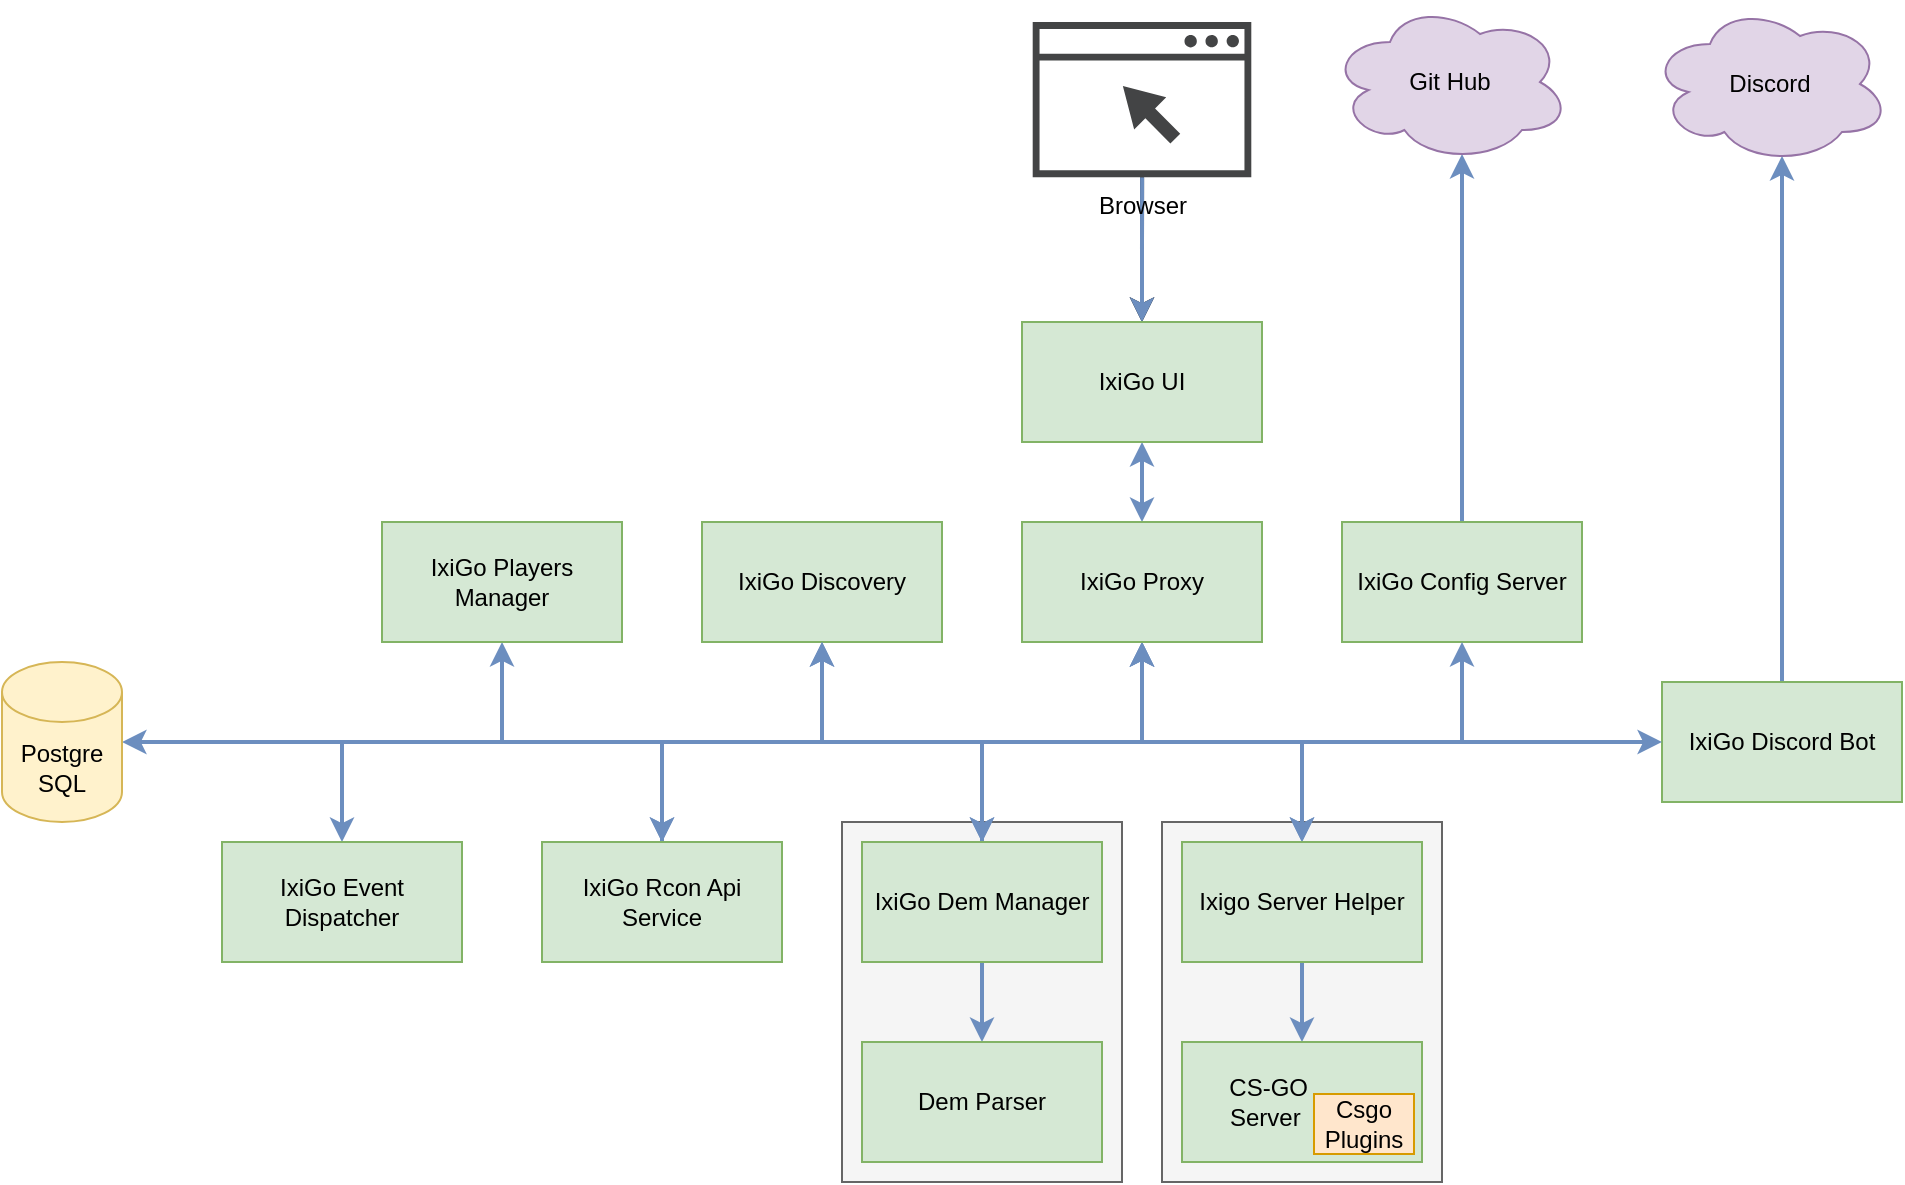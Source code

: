 <mxfile version="14.4.3" type="device"><diagram id="QthTcYhatjsJwfBfPGOI" name="Page-1"><mxGraphModel dx="2272" dy="822" grid="1" gridSize="10" guides="1" tooltips="1" connect="1" arrows="1" fold="1" page="1" pageScale="1" pageWidth="850" pageHeight="1100" math="0" shadow="0"><root><mxCell id="0"/><mxCell id="1" parent="0"/><mxCell id="-CWpgcHb2gBB3SApc6gQ-26" value="" style="rounded=0;whiteSpace=wrap;html=1;fillColor=#f5f5f5;strokeColor=#666666;fontColor=#333333;" parent="1" vertex="1"><mxGeometry x="390" y="510" width="140" height="180" as="geometry"/></mxCell><mxCell id="-CWpgcHb2gBB3SApc6gQ-24" value="" style="rounded=0;whiteSpace=wrap;html=1;fillColor=#f5f5f5;strokeColor=#666666;fontColor=#333333;" parent="1" vertex="1"><mxGeometry x="230" y="510" width="140" height="180" as="geometry"/></mxCell><mxCell id="-CWpgcHb2gBB3SApc6gQ-1" value="IxiGo Discovery" style="rounded=0;whiteSpace=wrap;html=1;fillColor=#d5e8d4;strokeColor=#82b366;" parent="1" vertex="1"><mxGeometry x="160" y="360" width="120" height="60" as="geometry"/></mxCell><mxCell id="-CWpgcHb2gBB3SApc6gQ-42" style="edgeStyle=orthogonalEdgeStyle;rounded=0;orthogonalLoop=1;jettySize=auto;html=1;exitX=0.5;exitY=0;exitDx=0;exitDy=0;entryX=0.55;entryY=0.95;entryDx=0;entryDy=0;entryPerimeter=0;startArrow=none;startFill=0;endArrow=classic;endFill=1;strokeWidth=2;fillColor=#dae8fc;strokeColor=#6c8ebf;" parent="1" source="-CWpgcHb2gBB3SApc6gQ-2" target="-CWpgcHb2gBB3SApc6gQ-34" edge="1"><mxGeometry relative="1" as="geometry"/></mxCell><mxCell id="-CWpgcHb2gBB3SApc6gQ-2" value="IxiGo Config Server" style="rounded=0;whiteSpace=wrap;html=1;fillColor=#d5e8d4;strokeColor=#82b366;" parent="1" vertex="1"><mxGeometry x="480" y="360" width="120" height="60" as="geometry"/></mxCell><mxCell id="K2aCmUU6AniL7MUE4x39-2" style="edgeStyle=orthogonalEdgeStyle;rounded=0;orthogonalLoop=1;jettySize=auto;html=1;exitX=0.5;exitY=0;exitDx=0;exitDy=0;entryX=0.55;entryY=0.95;entryDx=0;entryDy=0;entryPerimeter=0;strokeWidth=2;fillColor=#dae8fc;strokeColor=#6c8ebf;" edge="1" parent="1" source="-CWpgcHb2gBB3SApc6gQ-4" target="-CWpgcHb2gBB3SApc6gQ-35"><mxGeometry relative="1" as="geometry"/></mxCell><mxCell id="-CWpgcHb2gBB3SApc6gQ-4" value="IxiGo Discord Bot" style="rounded=0;whiteSpace=wrap;html=1;fillColor=#d5e8d4;strokeColor=#82b366;" parent="1" vertex="1"><mxGeometry x="640" y="440" width="120" height="60" as="geometry"/></mxCell><mxCell id="-CWpgcHb2gBB3SApc6gQ-13" style="edgeStyle=orthogonalEdgeStyle;rounded=0;orthogonalLoop=1;jettySize=auto;html=1;exitX=0.5;exitY=0;exitDx=0;exitDy=0;entryX=0.5;entryY=1;entryDx=0;entryDy=0;strokeWidth=2;startArrow=classic;startFill=1;fillColor=#dae8fc;strokeColor=#6c8ebf;" parent="1" source="-CWpgcHb2gBB3SApc6gQ-5" target="-CWpgcHb2gBB3SApc6gQ-1" edge="1"><mxGeometry relative="1" as="geometry"/></mxCell><mxCell id="-CWpgcHb2gBB3SApc6gQ-14" style="edgeStyle=orthogonalEdgeStyle;rounded=0;orthogonalLoop=1;jettySize=auto;html=1;exitX=0.5;exitY=0;exitDx=0;exitDy=0;entryX=0.5;entryY=1;entryDx=0;entryDy=0;strokeWidth=2;startArrow=classic;startFill=1;fillColor=#dae8fc;strokeColor=#6c8ebf;" parent="1" source="-CWpgcHb2gBB3SApc6gQ-5" target="-CWpgcHb2gBB3SApc6gQ-10" edge="1"><mxGeometry relative="1" as="geometry"/></mxCell><mxCell id="K2aCmUU6AniL7MUE4x39-3" style="edgeStyle=orthogonalEdgeStyle;rounded=0;orthogonalLoop=1;jettySize=auto;html=1;exitX=0.5;exitY=0;exitDx=0;exitDy=0;entryX=0;entryY=0.5;entryDx=0;entryDy=0;strokeWidth=2;fillColor=#dae8fc;strokeColor=#6c8ebf;" edge="1" parent="1" source="-CWpgcHb2gBB3SApc6gQ-5" target="-CWpgcHb2gBB3SApc6gQ-4"><mxGeometry relative="1" as="geometry"/></mxCell><mxCell id="-CWpgcHb2gBB3SApc6gQ-5" value="IxiGo Rcon Api Service" style="rounded=0;whiteSpace=wrap;html=1;fillColor=#d5e8d4;strokeColor=#82b366;" parent="1" vertex="1"><mxGeometry x="80" y="520" width="120" height="60" as="geometry"/></mxCell><mxCell id="-CWpgcHb2gBB3SApc6gQ-17" style="edgeStyle=orthogonalEdgeStyle;rounded=0;orthogonalLoop=1;jettySize=auto;html=1;exitX=0.5;exitY=0;exitDx=0;exitDy=0;entryX=0.5;entryY=1;entryDx=0;entryDy=0;strokeWidth=2;startArrow=classic;startFill=1;fillColor=#dae8fc;strokeColor=#6c8ebf;" parent="1" source="-CWpgcHb2gBB3SApc6gQ-6" target="-CWpgcHb2gBB3SApc6gQ-10" edge="1"><mxGeometry relative="1" as="geometry"><Array as="points"><mxPoint x="460" y="470"/><mxPoint x="380" y="470"/></Array></mxGeometry></mxCell><mxCell id="-CWpgcHb2gBB3SApc6gQ-18" style="edgeStyle=orthogonalEdgeStyle;rounded=0;orthogonalLoop=1;jettySize=auto;html=1;exitX=0.5;exitY=0;exitDx=0;exitDy=0;entryX=0.5;entryY=1;entryDx=0;entryDy=0;strokeWidth=2;startArrow=classic;startFill=1;fillColor=#dae8fc;strokeColor=#6c8ebf;" parent="1" source="-CWpgcHb2gBB3SApc6gQ-6" target="-CWpgcHb2gBB3SApc6gQ-2" edge="1"><mxGeometry relative="1" as="geometry"><Array as="points"><mxPoint x="460" y="470"/><mxPoint x="540" y="470"/></Array></mxGeometry></mxCell><mxCell id="-CWpgcHb2gBB3SApc6gQ-28" style="edgeStyle=orthogonalEdgeStyle;rounded=0;orthogonalLoop=1;jettySize=auto;html=1;exitX=0.5;exitY=1;exitDx=0;exitDy=0;entryX=0.5;entryY=0;entryDx=0;entryDy=0;startArrow=none;startFill=0;strokeWidth=2;fillColor=#dae8fc;strokeColor=#6c8ebf;" parent="1" source="-CWpgcHb2gBB3SApc6gQ-6" target="-CWpgcHb2gBB3SApc6gQ-27" edge="1"><mxGeometry relative="1" as="geometry"/></mxCell><mxCell id="-CWpgcHb2gBB3SApc6gQ-6" value="Ixigo Server Helper" style="rounded=0;whiteSpace=wrap;html=1;fillColor=#d5e8d4;strokeColor=#82b366;" parent="1" vertex="1"><mxGeometry x="400" y="520" width="120" height="60" as="geometry"/></mxCell><mxCell id="-CWpgcHb2gBB3SApc6gQ-15" style="edgeStyle=orthogonalEdgeStyle;rounded=0;orthogonalLoop=1;jettySize=auto;html=1;exitX=0.5;exitY=0;exitDx=0;exitDy=0;entryX=0.5;entryY=1;entryDx=0;entryDy=0;strokeWidth=2;startArrow=classic;startFill=1;fillColor=#dae8fc;strokeColor=#6c8ebf;" parent="1" source="-CWpgcHb2gBB3SApc6gQ-7" target="-CWpgcHb2gBB3SApc6gQ-1" edge="1"><mxGeometry relative="1" as="geometry"/></mxCell><mxCell id="-CWpgcHb2gBB3SApc6gQ-16" style="edgeStyle=orthogonalEdgeStyle;rounded=0;orthogonalLoop=1;jettySize=auto;html=1;exitX=0.5;exitY=0;exitDx=0;exitDy=0;entryX=0.5;entryY=1;entryDx=0;entryDy=0;strokeWidth=2;startArrow=classic;startFill=1;fillColor=#dae8fc;strokeColor=#6c8ebf;" parent="1" source="-CWpgcHb2gBB3SApc6gQ-7" target="-CWpgcHb2gBB3SApc6gQ-10" edge="1"><mxGeometry relative="1" as="geometry"/></mxCell><mxCell id="-CWpgcHb2gBB3SApc6gQ-23" style="edgeStyle=orthogonalEdgeStyle;rounded=0;orthogonalLoop=1;jettySize=auto;html=1;exitX=0.5;exitY=1;exitDx=0;exitDy=0;startArrow=none;startFill=0;strokeWidth=2;fillColor=#dae8fc;strokeColor=#6c8ebf;" parent="1" source="-CWpgcHb2gBB3SApc6gQ-7" target="-CWpgcHb2gBB3SApc6gQ-22" edge="1"><mxGeometry relative="1" as="geometry"/></mxCell><mxCell id="_Lzi0gCj1i2nmyeAWqRh-2" style="edgeStyle=orthogonalEdgeStyle;rounded=0;orthogonalLoop=1;jettySize=auto;html=1;exitX=0.5;exitY=0;exitDx=0;exitDy=0;entryX=1;entryY=0.5;entryDx=0;entryDy=0;entryPerimeter=0;fillColor=#dae8fc;strokeColor=#6c8ebf;strokeWidth=2;" parent="1" source="-CWpgcHb2gBB3SApc6gQ-7" target="_Lzi0gCj1i2nmyeAWqRh-1" edge="1"><mxGeometry relative="1" as="geometry"/></mxCell><mxCell id="-CWpgcHb2gBB3SApc6gQ-7" value="IxiGo Dem Manager" style="rounded=0;whiteSpace=wrap;html=1;fillColor=#d5e8d4;strokeColor=#82b366;" parent="1" vertex="1"><mxGeometry x="240" y="520" width="120" height="60" as="geometry"/></mxCell><mxCell id="-CWpgcHb2gBB3SApc6gQ-12" style="edgeStyle=orthogonalEdgeStyle;rounded=0;orthogonalLoop=1;jettySize=auto;html=1;exitX=0.5;exitY=1;exitDx=0;exitDy=0;entryX=0.5;entryY=0;entryDx=0;entryDy=0;strokeWidth=2;startArrow=classic;startFill=1;fillColor=#dae8fc;strokeColor=#6c8ebf;" parent="1" source="-CWpgcHb2gBB3SApc6gQ-9" target="-CWpgcHb2gBB3SApc6gQ-10" edge="1"><mxGeometry relative="1" as="geometry"/></mxCell><mxCell id="-CWpgcHb2gBB3SApc6gQ-40" style="edgeStyle=orthogonalEdgeStyle;rounded=0;orthogonalLoop=1;jettySize=auto;html=1;exitX=0.5;exitY=0;exitDx=0;exitDy=0;startArrow=classic;startFill=1;strokeWidth=2;endArrow=none;endFill=0;" parent="1" source="-CWpgcHb2gBB3SApc6gQ-9" target="-CWpgcHb2gBB3SApc6gQ-39" edge="1"><mxGeometry relative="1" as="geometry"/></mxCell><mxCell id="-CWpgcHb2gBB3SApc6gQ-41" value="" style="edgeStyle=orthogonalEdgeStyle;rounded=0;orthogonalLoop=1;jettySize=auto;html=1;startArrow=classic;startFill=1;endArrow=none;endFill=0;strokeWidth=2;fillColor=#dae8fc;strokeColor=#6c8ebf;" parent="1" source="-CWpgcHb2gBB3SApc6gQ-9" target="-CWpgcHb2gBB3SApc6gQ-39" edge="1"><mxGeometry relative="1" as="geometry"/></mxCell><mxCell id="-CWpgcHb2gBB3SApc6gQ-9" value="IxiGo UI" style="rounded=0;whiteSpace=wrap;html=1;fillColor=#d5e8d4;strokeColor=#82b366;" parent="1" vertex="1"><mxGeometry x="320" y="260" width="120" height="60" as="geometry"/></mxCell><mxCell id="-CWpgcHb2gBB3SApc6gQ-10" value="IxiGo Proxy" style="rounded=0;whiteSpace=wrap;html=1;fillColor=#d5e8d4;strokeColor=#82b366;" parent="1" vertex="1"><mxGeometry x="320" y="360" width="120" height="60" as="geometry"/></mxCell><mxCell id="-CWpgcHb2gBB3SApc6gQ-22" value="Dem Parser" style="rounded=0;whiteSpace=wrap;html=1;fillColor=#d5e8d4;strokeColor=#82b366;" parent="1" vertex="1"><mxGeometry x="240" y="620" width="120" height="60" as="geometry"/></mxCell><mxCell id="-CWpgcHb2gBB3SApc6gQ-27" value="CS-GO&amp;nbsp; &amp;nbsp; &amp;nbsp; &amp;nbsp; &amp;nbsp;&amp;nbsp;&lt;br&gt;Server&amp;nbsp; &amp;nbsp; &amp;nbsp; &amp;nbsp; &amp;nbsp; &amp;nbsp;" style="rounded=0;whiteSpace=wrap;html=1;fillColor=#d5e8d4;strokeColor=#82b366;" parent="1" vertex="1"><mxGeometry x="400" y="620" width="120" height="60" as="geometry"/></mxCell><mxCell id="-CWpgcHb2gBB3SApc6gQ-31" value="Csgo Plugins" style="rounded=0;whiteSpace=wrap;html=1;fillColor=#ffe6cc;strokeColor=#d79b00;" parent="1" vertex="1"><mxGeometry x="466" y="646" width="50" height="30" as="geometry"/></mxCell><mxCell id="-CWpgcHb2gBB3SApc6gQ-34" value="Git Hub" style="ellipse;shape=cloud;whiteSpace=wrap;html=1;fillColor=#e1d5e7;strokeColor=#9673a6;" parent="1" vertex="1"><mxGeometry x="474" y="100" width="120" height="80" as="geometry"/></mxCell><mxCell id="-CWpgcHb2gBB3SApc6gQ-35" value="Discord" style="ellipse;shape=cloud;whiteSpace=wrap;html=1;fillColor=#e1d5e7;strokeColor=#9673a6;" parent="1" vertex="1"><mxGeometry x="634" y="101" width="120" height="80" as="geometry"/></mxCell><mxCell id="-CWpgcHb2gBB3SApc6gQ-39" value="Browser" style="pointerEvents=1;shadow=0;dashed=0;html=1;strokeColor=none;fillColor=#434445;aspect=fixed;labelPosition=center;verticalLabelPosition=bottom;verticalAlign=top;align=center;outlineConnect=0;shape=mxgraph.vvd.web_browser;" parent="1" vertex="1"><mxGeometry x="325.35" y="110" width="109.3" height="77.6" as="geometry"/></mxCell><mxCell id="_Lzi0gCj1i2nmyeAWqRh-1" value="Postgre SQL" style="shape=cylinder3;whiteSpace=wrap;html=1;boundedLbl=1;backgroundOutline=1;size=15;fillColor=#fff2cc;strokeColor=#d6b656;" parent="1" vertex="1"><mxGeometry x="-190" y="430" width="60" height="80" as="geometry"/></mxCell><mxCell id="K2aCmUU6AniL7MUE4x39-4" style="edgeStyle=orthogonalEdgeStyle;rounded=0;orthogonalLoop=1;jettySize=auto;html=1;exitX=0.5;exitY=0;exitDx=0;exitDy=0;entryX=0.5;entryY=1;entryDx=0;entryDy=0;strokeWidth=2;fillColor=#dae8fc;strokeColor=#6c8ebf;startArrow=classic;startFill=1;" edge="1" parent="1" source="t2_xEcBJ2lE24qSUkdso-1" target="t2_xEcBJ2lE24qSUkdso-2"><mxGeometry relative="1" as="geometry"/></mxCell><mxCell id="t2_xEcBJ2lE24qSUkdso-1" value="IxiGo Event Dispatcher" style="rounded=0;whiteSpace=wrap;html=1;fillColor=#d5e8d4;strokeColor=#82b366;" parent="1" vertex="1"><mxGeometry x="-80" y="520" width="120" height="60" as="geometry"/></mxCell><mxCell id="t2_xEcBJ2lE24qSUkdso-2" value="IxiGo Players Manager" style="rounded=0;whiteSpace=wrap;html=1;fillColor=#d5e8d4;strokeColor=#82b366;" parent="1" vertex="1"><mxGeometry y="360" width="120" height="60" as="geometry"/></mxCell></root></mxGraphModel></diagram></mxfile>